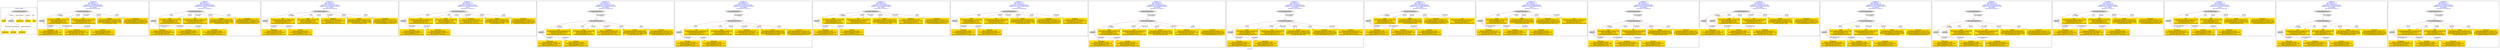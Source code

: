 digraph n0 {
fontcolor="blue"
remincross="true"
label="s01-cb.csv"
subgraph cluster_0 {
label="1-correct model"
n2[style="filled",color="white",fillcolor="lightgray",label="CulturalHeritageObject1"];
n3[shape="plaintext",style="filled",fillcolor="gold",label="Dated"];
n4[style="filled",color="white",fillcolor="lightgray",label="Person1"];
n5[shape="plaintext",style="filled",fillcolor="gold",label="Dimensions"];
n6[shape="plaintext",style="filled",fillcolor="gold",label="Medium"];
n7[shape="plaintext",style="filled",fillcolor="gold",label="Title"];
n8[shape="plaintext",style="filled",fillcolor="gold",label="Begin Date"];
n9[shape="plaintext",style="filled",fillcolor="gold",label="End Date"];
n10[shape="plaintext",style="filled",fillcolor="gold",label="Attribution"];
}
subgraph cluster_1 {
label="candidate 0\nlink coherence:1.0\nnode coherence:1.0\nconfidence:0.5410286035678963\nmapping score:0.6327238202369179\ncost:7.99994\n-precision:0.88-recall:0.88"
n12[style="filled",color="white",fillcolor="lightgray",label="CulturalHeritageObject1"];
n13[style="filled",color="white",fillcolor="lightgray",label="Person1"];
n14[shape="plaintext",style="filled",fillcolor="gold",label="Begin Date\n[Person,dateOfBirth,0.369]\n[CulturalHeritageObject,created,0.298]\n[Person,dateOfDeath,0.276]\n[CulturalHeritageObject,provenance,0.057]"];
n15[shape="plaintext",style="filled",fillcolor="gold",label="Dated\n[CulturalHeritageObject,created,0.619]\n[Person,dateOfBirth,0.174]\n[Person,dateOfDeath,0.142]\n[CulturalHeritageObject,title,0.065]"];
n16[shape="plaintext",style="filled",fillcolor="gold",label="Attribution\n[Person,nameOfThePerson,0.33]\n[CulturalHeritageObject,description,0.304]\n[Document,classLink,0.237]\n[CulturalHeritageObject,provenance,0.13]"];
n17[shape="plaintext",style="filled",fillcolor="gold",label="Title\n[CulturalHeritageObject,description,0.414]\n[CulturalHeritageObject,title,0.27]\n[Document,classLink,0.171]\n[CulturalHeritageObject,provenance,0.145]"];
n18[shape="plaintext",style="filled",fillcolor="gold",label="Medium\n[CulturalHeritageObject,medium,0.837]\n[CulturalHeritageObject,description,0.067]\n[CulturalHeritageObject,provenance,0.058]\n[Concept,prefLabel,0.039]"];
n19[shape="plaintext",style="filled",fillcolor="gold",label="Dimensions\n[CulturalHeritageObject,extent,0.751]\n[CulturalHeritageObject,description,0.13]\n[CulturalHeritageObject,provenance,0.095]\n[CulturalHeritageObject,title,0.024]"];
n20[shape="plaintext",style="filled",fillcolor="gold",label="End Date\n[Person,dateOfDeath,0.468]\n[CulturalHeritageObject,created,0.312]\n[Person,dateOfBirth,0.179]\n[CulturalHeritageObject,description,0.042]"];
}
subgraph cluster_2 {
label="candidate 1\nlink coherence:1.0\nnode coherence:1.0\nconfidence:0.5410286035678963\nmapping score:0.6327238202369179\ncost:8.0\n-precision:0.75-recall:0.75"
n22[style="filled",color="white",fillcolor="lightgray",label="CulturalHeritageObject1"];
n23[style="filled",color="white",fillcolor="lightgray",label="Person2"];
n24[shape="plaintext",style="filled",fillcolor="gold",label="Dated\n[CulturalHeritageObject,created,0.619]\n[Person,dateOfBirth,0.174]\n[Person,dateOfDeath,0.142]\n[CulturalHeritageObject,title,0.065]"];
n25[shape="plaintext",style="filled",fillcolor="gold",label="Attribution\n[Person,nameOfThePerson,0.33]\n[CulturalHeritageObject,description,0.304]\n[Document,classLink,0.237]\n[CulturalHeritageObject,provenance,0.13]"];
n26[shape="plaintext",style="filled",fillcolor="gold",label="Title\n[CulturalHeritageObject,description,0.414]\n[CulturalHeritageObject,title,0.27]\n[Document,classLink,0.171]\n[CulturalHeritageObject,provenance,0.145]"];
n27[shape="plaintext",style="filled",fillcolor="gold",label="End Date\n[Person,dateOfDeath,0.468]\n[CulturalHeritageObject,created,0.312]\n[Person,dateOfBirth,0.179]\n[CulturalHeritageObject,description,0.042]"];
n28[shape="plaintext",style="filled",fillcolor="gold",label="Medium\n[CulturalHeritageObject,medium,0.837]\n[CulturalHeritageObject,description,0.067]\n[CulturalHeritageObject,provenance,0.058]\n[Concept,prefLabel,0.039]"];
n29[shape="plaintext",style="filled",fillcolor="gold",label="Begin Date\n[Person,dateOfBirth,0.369]\n[CulturalHeritageObject,created,0.298]\n[Person,dateOfDeath,0.276]\n[CulturalHeritageObject,provenance,0.057]"];
n30[shape="plaintext",style="filled",fillcolor="gold",label="Dimensions\n[CulturalHeritageObject,extent,0.751]\n[CulturalHeritageObject,description,0.13]\n[CulturalHeritageObject,provenance,0.095]\n[CulturalHeritageObject,title,0.024]"];
}
subgraph cluster_3 {
label="candidate 10\nlink coherence:1.0\nnode coherence:1.0\nconfidence:0.5165403232159931\nmapping score:0.6245610601196168\ncost:7.99994\n-precision:0.88-recall:0.88"
n32[style="filled",color="white",fillcolor="lightgray",label="CulturalHeritageObject1"];
n33[style="filled",color="white",fillcolor="lightgray",label="Person1"];
n34[shape="plaintext",style="filled",fillcolor="gold",label="Begin Date\n[Person,dateOfBirth,0.369]\n[CulturalHeritageObject,created,0.298]\n[Person,dateOfDeath,0.276]\n[CulturalHeritageObject,provenance,0.057]"];
n35[shape="plaintext",style="filled",fillcolor="gold",label="Title\n[CulturalHeritageObject,description,0.414]\n[CulturalHeritageObject,title,0.27]\n[Document,classLink,0.171]\n[CulturalHeritageObject,provenance,0.145]"];
n36[shape="plaintext",style="filled",fillcolor="gold",label="Dated\n[CulturalHeritageObject,created,0.619]\n[Person,dateOfBirth,0.174]\n[Person,dateOfDeath,0.142]\n[CulturalHeritageObject,title,0.065]"];
n37[shape="plaintext",style="filled",fillcolor="gold",label="Attribution\n[Person,nameOfThePerson,0.33]\n[CulturalHeritageObject,description,0.304]\n[Document,classLink,0.237]\n[CulturalHeritageObject,provenance,0.13]"];
n38[shape="plaintext",style="filled",fillcolor="gold",label="Medium\n[CulturalHeritageObject,medium,0.837]\n[CulturalHeritageObject,description,0.067]\n[CulturalHeritageObject,provenance,0.058]\n[Concept,prefLabel,0.039]"];
n39[shape="plaintext",style="filled",fillcolor="gold",label="Dimensions\n[CulturalHeritageObject,extent,0.751]\n[CulturalHeritageObject,description,0.13]\n[CulturalHeritageObject,provenance,0.095]\n[CulturalHeritageObject,title,0.024]"];
n40[shape="plaintext",style="filled",fillcolor="gold",label="End Date\n[Person,dateOfDeath,0.468]\n[CulturalHeritageObject,created,0.312]\n[Person,dateOfBirth,0.179]\n[CulturalHeritageObject,description,0.042]"];
}
subgraph cluster_4 {
label="candidate 11\nlink coherence:1.0\nnode coherence:1.0\nconfidence:0.5165403232159931\nmapping score:0.6245610601196168\ncost:8.0\n-precision:0.75-recall:0.75"
n42[style="filled",color="white",fillcolor="lightgray",label="CulturalHeritageObject1"];
n43[style="filled",color="white",fillcolor="lightgray",label="Person2"];
n44[shape="plaintext",style="filled",fillcolor="gold",label="Title\n[CulturalHeritageObject,description,0.414]\n[CulturalHeritageObject,title,0.27]\n[Document,classLink,0.171]\n[CulturalHeritageObject,provenance,0.145]"];
n45[shape="plaintext",style="filled",fillcolor="gold",label="Dated\n[CulturalHeritageObject,created,0.619]\n[Person,dateOfBirth,0.174]\n[Person,dateOfDeath,0.142]\n[CulturalHeritageObject,title,0.065]"];
n46[shape="plaintext",style="filled",fillcolor="gold",label="Attribution\n[Person,nameOfThePerson,0.33]\n[CulturalHeritageObject,description,0.304]\n[Document,classLink,0.237]\n[CulturalHeritageObject,provenance,0.13]"];
n47[shape="plaintext",style="filled",fillcolor="gold",label="End Date\n[Person,dateOfDeath,0.468]\n[CulturalHeritageObject,created,0.312]\n[Person,dateOfBirth,0.179]\n[CulturalHeritageObject,description,0.042]"];
n48[shape="plaintext",style="filled",fillcolor="gold",label="Medium\n[CulturalHeritageObject,medium,0.837]\n[CulturalHeritageObject,description,0.067]\n[CulturalHeritageObject,provenance,0.058]\n[Concept,prefLabel,0.039]"];
n49[shape="plaintext",style="filled",fillcolor="gold",label="Begin Date\n[Person,dateOfBirth,0.369]\n[CulturalHeritageObject,created,0.298]\n[Person,dateOfDeath,0.276]\n[CulturalHeritageObject,provenance,0.057]"];
n50[shape="plaintext",style="filled",fillcolor="gold",label="Dimensions\n[CulturalHeritageObject,extent,0.751]\n[CulturalHeritageObject,description,0.13]\n[CulturalHeritageObject,provenance,0.095]\n[CulturalHeritageObject,title,0.024]"];
}
subgraph cluster_5 {
label="candidate 12\nlink coherence:1.0\nnode coherence:1.0\nconfidence:0.5165403232159931\nmapping score:0.6245610601196168\ncost:8.99989\n-precision:0.78-recall:0.88"
n52[style="filled",color="white",fillcolor="lightgray",label="CulturalHeritageObject1"];
n53[style="filled",color="white",fillcolor="lightgray",label="Person1"];
n54[style="filled",color="white",fillcolor="lightgray",label="EuropeanaAggregation1"];
n55[shape="plaintext",style="filled",fillcolor="gold",label="Begin Date\n[Person,dateOfBirth,0.369]\n[CulturalHeritageObject,created,0.298]\n[Person,dateOfDeath,0.276]\n[CulturalHeritageObject,provenance,0.057]"];
n56[shape="plaintext",style="filled",fillcolor="gold",label="Title\n[CulturalHeritageObject,description,0.414]\n[CulturalHeritageObject,title,0.27]\n[Document,classLink,0.171]\n[CulturalHeritageObject,provenance,0.145]"];
n57[shape="plaintext",style="filled",fillcolor="gold",label="Dated\n[CulturalHeritageObject,created,0.619]\n[Person,dateOfBirth,0.174]\n[Person,dateOfDeath,0.142]\n[CulturalHeritageObject,title,0.065]"];
n58[shape="plaintext",style="filled",fillcolor="gold",label="Attribution\n[Person,nameOfThePerson,0.33]\n[CulturalHeritageObject,description,0.304]\n[Document,classLink,0.237]\n[CulturalHeritageObject,provenance,0.13]"];
n59[shape="plaintext",style="filled",fillcolor="gold",label="Medium\n[CulturalHeritageObject,medium,0.837]\n[CulturalHeritageObject,description,0.067]\n[CulturalHeritageObject,provenance,0.058]\n[Concept,prefLabel,0.039]"];
n60[shape="plaintext",style="filled",fillcolor="gold",label="Dimensions\n[CulturalHeritageObject,extent,0.751]\n[CulturalHeritageObject,description,0.13]\n[CulturalHeritageObject,provenance,0.095]\n[CulturalHeritageObject,title,0.024]"];
n61[shape="plaintext",style="filled",fillcolor="gold",label="End Date\n[Person,dateOfDeath,0.468]\n[CulturalHeritageObject,created,0.312]\n[Person,dateOfBirth,0.179]\n[CulturalHeritageObject,description,0.042]"];
}
subgraph cluster_6 {
label="candidate 13\nlink coherence:1.0\nnode coherence:1.0\nconfidence:0.5165403232159931\nmapping score:0.6245610601196168\ncost:8.99995\n-precision:0.67-recall:0.75"
n63[style="filled",color="white",fillcolor="lightgray",label="CulturalHeritageObject1"];
n64[style="filled",color="white",fillcolor="lightgray",label="Person2"];
n65[style="filled",color="white",fillcolor="lightgray",label="EuropeanaAggregation1"];
n66[shape="plaintext",style="filled",fillcolor="gold",label="Title\n[CulturalHeritageObject,description,0.414]\n[CulturalHeritageObject,title,0.27]\n[Document,classLink,0.171]\n[CulturalHeritageObject,provenance,0.145]"];
n67[shape="plaintext",style="filled",fillcolor="gold",label="Dated\n[CulturalHeritageObject,created,0.619]\n[Person,dateOfBirth,0.174]\n[Person,dateOfDeath,0.142]\n[CulturalHeritageObject,title,0.065]"];
n68[shape="plaintext",style="filled",fillcolor="gold",label="Attribution\n[Person,nameOfThePerson,0.33]\n[CulturalHeritageObject,description,0.304]\n[Document,classLink,0.237]\n[CulturalHeritageObject,provenance,0.13]"];
n69[shape="plaintext",style="filled",fillcolor="gold",label="End Date\n[Person,dateOfDeath,0.468]\n[CulturalHeritageObject,created,0.312]\n[Person,dateOfBirth,0.179]\n[CulturalHeritageObject,description,0.042]"];
n70[shape="plaintext",style="filled",fillcolor="gold",label="Medium\n[CulturalHeritageObject,medium,0.837]\n[CulturalHeritageObject,description,0.067]\n[CulturalHeritageObject,provenance,0.058]\n[Concept,prefLabel,0.039]"];
n71[shape="plaintext",style="filled",fillcolor="gold",label="Begin Date\n[Person,dateOfBirth,0.369]\n[CulturalHeritageObject,created,0.298]\n[Person,dateOfDeath,0.276]\n[CulturalHeritageObject,provenance,0.057]"];
n72[shape="plaintext",style="filled",fillcolor="gold",label="Dimensions\n[CulturalHeritageObject,extent,0.751]\n[CulturalHeritageObject,description,0.13]\n[CulturalHeritageObject,provenance,0.095]\n[CulturalHeritageObject,title,0.024]"];
}
subgraph cluster_7 {
label="candidate 14\nlink coherence:1.0\nnode coherence:1.0\nconfidence:0.5124364404479514\nmapping score:0.6231930991969362\ncost:7.99994\n-precision:0.75-recall:0.75"
n74[style="filled",color="white",fillcolor="lightgray",label="CulturalHeritageObject1"];
n75[style="filled",color="white",fillcolor="lightgray",label="Person1"];
n76[shape="plaintext",style="filled",fillcolor="gold",label="Begin Date\n[Person,dateOfBirth,0.369]\n[CulturalHeritageObject,created,0.298]\n[Person,dateOfDeath,0.276]\n[CulturalHeritageObject,provenance,0.057]"];
n77[shape="plaintext",style="filled",fillcolor="gold",label="Dated\n[CulturalHeritageObject,created,0.619]\n[Person,dateOfBirth,0.174]\n[Person,dateOfDeath,0.142]\n[CulturalHeritageObject,title,0.065]"];
n78[shape="plaintext",style="filled",fillcolor="gold",label="Title\n[CulturalHeritageObject,description,0.414]\n[CulturalHeritageObject,title,0.27]\n[Document,classLink,0.171]\n[CulturalHeritageObject,provenance,0.145]"];
n79[shape="plaintext",style="filled",fillcolor="gold",label="Medium\n[CulturalHeritageObject,medium,0.837]\n[CulturalHeritageObject,description,0.067]\n[CulturalHeritageObject,provenance,0.058]\n[Concept,prefLabel,0.039]"];
n80[shape="plaintext",style="filled",fillcolor="gold",label="Attribution\n[Person,nameOfThePerson,0.33]\n[CulturalHeritageObject,description,0.304]\n[Document,classLink,0.237]\n[CulturalHeritageObject,provenance,0.13]"];
n81[shape="plaintext",style="filled",fillcolor="gold",label="Dimensions\n[CulturalHeritageObject,extent,0.751]\n[CulturalHeritageObject,description,0.13]\n[CulturalHeritageObject,provenance,0.095]\n[CulturalHeritageObject,title,0.024]"];
n82[shape="plaintext",style="filled",fillcolor="gold",label="End Date\n[Person,dateOfDeath,0.468]\n[CulturalHeritageObject,created,0.312]\n[Person,dateOfBirth,0.179]\n[CulturalHeritageObject,description,0.042]"];
}
subgraph cluster_8 {
label="candidate 15\nlink coherence:1.0\nnode coherence:1.0\nconfidence:0.5124364404479514\nmapping score:0.6231930991969362\ncost:8.0\n-precision:0.62-recall:0.62"
n84[style="filled",color="white",fillcolor="lightgray",label="CulturalHeritageObject1"];
n85[style="filled",color="white",fillcolor="lightgray",label="Person2"];
n86[shape="plaintext",style="filled",fillcolor="gold",label="Dated\n[CulturalHeritageObject,created,0.619]\n[Person,dateOfBirth,0.174]\n[Person,dateOfDeath,0.142]\n[CulturalHeritageObject,title,0.065]"];
n87[shape="plaintext",style="filled",fillcolor="gold",label="Title\n[CulturalHeritageObject,description,0.414]\n[CulturalHeritageObject,title,0.27]\n[Document,classLink,0.171]\n[CulturalHeritageObject,provenance,0.145]"];
n88[shape="plaintext",style="filled",fillcolor="gold",label="End Date\n[Person,dateOfDeath,0.468]\n[CulturalHeritageObject,created,0.312]\n[Person,dateOfBirth,0.179]\n[CulturalHeritageObject,description,0.042]"];
n89[shape="plaintext",style="filled",fillcolor="gold",label="Medium\n[CulturalHeritageObject,medium,0.837]\n[CulturalHeritageObject,description,0.067]\n[CulturalHeritageObject,provenance,0.058]\n[Concept,prefLabel,0.039]"];
n90[shape="plaintext",style="filled",fillcolor="gold",label="Begin Date\n[Person,dateOfBirth,0.369]\n[CulturalHeritageObject,created,0.298]\n[Person,dateOfDeath,0.276]\n[CulturalHeritageObject,provenance,0.057]"];
n91[shape="plaintext",style="filled",fillcolor="gold",label="Dimensions\n[CulturalHeritageObject,extent,0.751]\n[CulturalHeritageObject,description,0.13]\n[CulturalHeritageObject,provenance,0.095]\n[CulturalHeritageObject,title,0.024]"];
n92[shape="plaintext",style="filled",fillcolor="gold",label="Attribution\n[Person,nameOfThePerson,0.33]\n[CulturalHeritageObject,description,0.304]\n[Document,classLink,0.237]\n[CulturalHeritageObject,provenance,0.13]"];
}
subgraph cluster_9 {
label="candidate 16\nlink coherence:1.0\nnode coherence:1.0\nconfidence:0.5124364404479514\nmapping score:0.6231930991969362\ncost:8.99989\n-precision:0.67-recall:0.75"
n94[style="filled",color="white",fillcolor="lightgray",label="CulturalHeritageObject1"];
n95[style="filled",color="white",fillcolor="lightgray",label="Person1"];
n96[style="filled",color="white",fillcolor="lightgray",label="EuropeanaAggregation1"];
n97[shape="plaintext",style="filled",fillcolor="gold",label="Begin Date\n[Person,dateOfBirth,0.369]\n[CulturalHeritageObject,created,0.298]\n[Person,dateOfDeath,0.276]\n[CulturalHeritageObject,provenance,0.057]"];
n98[shape="plaintext",style="filled",fillcolor="gold",label="Dated\n[CulturalHeritageObject,created,0.619]\n[Person,dateOfBirth,0.174]\n[Person,dateOfDeath,0.142]\n[CulturalHeritageObject,title,0.065]"];
n99[shape="plaintext",style="filled",fillcolor="gold",label="Title\n[CulturalHeritageObject,description,0.414]\n[CulturalHeritageObject,title,0.27]\n[Document,classLink,0.171]\n[CulturalHeritageObject,provenance,0.145]"];
n100[shape="plaintext",style="filled",fillcolor="gold",label="Medium\n[CulturalHeritageObject,medium,0.837]\n[CulturalHeritageObject,description,0.067]\n[CulturalHeritageObject,provenance,0.058]\n[Concept,prefLabel,0.039]"];
n101[shape="plaintext",style="filled",fillcolor="gold",label="Attribution\n[Person,nameOfThePerson,0.33]\n[CulturalHeritageObject,description,0.304]\n[Document,classLink,0.237]\n[CulturalHeritageObject,provenance,0.13]"];
n102[shape="plaintext",style="filled",fillcolor="gold",label="Dimensions\n[CulturalHeritageObject,extent,0.751]\n[CulturalHeritageObject,description,0.13]\n[CulturalHeritageObject,provenance,0.095]\n[CulturalHeritageObject,title,0.024]"];
n103[shape="plaintext",style="filled",fillcolor="gold",label="End Date\n[Person,dateOfDeath,0.468]\n[CulturalHeritageObject,created,0.312]\n[Person,dateOfBirth,0.179]\n[CulturalHeritageObject,description,0.042]"];
}
subgraph cluster_10 {
label="candidate 17\nlink coherence:1.0\nnode coherence:1.0\nconfidence:0.5124364404479514\nmapping score:0.6231930991969362\ncost:8.99995\n-precision:0.56-recall:0.62"
n105[style="filled",color="white",fillcolor="lightgray",label="CulturalHeritageObject1"];
n106[style="filled",color="white",fillcolor="lightgray",label="Person2"];
n107[style="filled",color="white",fillcolor="lightgray",label="EuropeanaAggregation1"];
n108[shape="plaintext",style="filled",fillcolor="gold",label="Dated\n[CulturalHeritageObject,created,0.619]\n[Person,dateOfBirth,0.174]\n[Person,dateOfDeath,0.142]\n[CulturalHeritageObject,title,0.065]"];
n109[shape="plaintext",style="filled",fillcolor="gold",label="Title\n[CulturalHeritageObject,description,0.414]\n[CulturalHeritageObject,title,0.27]\n[Document,classLink,0.171]\n[CulturalHeritageObject,provenance,0.145]"];
n110[shape="plaintext",style="filled",fillcolor="gold",label="End Date\n[Person,dateOfDeath,0.468]\n[CulturalHeritageObject,created,0.312]\n[Person,dateOfBirth,0.179]\n[CulturalHeritageObject,description,0.042]"];
n111[shape="plaintext",style="filled",fillcolor="gold",label="Medium\n[CulturalHeritageObject,medium,0.837]\n[CulturalHeritageObject,description,0.067]\n[CulturalHeritageObject,provenance,0.058]\n[Concept,prefLabel,0.039]"];
n112[shape="plaintext",style="filled",fillcolor="gold",label="Begin Date\n[Person,dateOfBirth,0.369]\n[CulturalHeritageObject,created,0.298]\n[Person,dateOfDeath,0.276]\n[CulturalHeritageObject,provenance,0.057]"];
n113[shape="plaintext",style="filled",fillcolor="gold",label="Dimensions\n[CulturalHeritageObject,extent,0.751]\n[CulturalHeritageObject,description,0.13]\n[CulturalHeritageObject,provenance,0.095]\n[CulturalHeritageObject,title,0.024]"];
n114[shape="plaintext",style="filled",fillcolor="gold",label="Attribution\n[Person,nameOfThePerson,0.33]\n[CulturalHeritageObject,description,0.304]\n[Document,classLink,0.237]\n[CulturalHeritageObject,provenance,0.13]"];
}
subgraph cluster_11 {
label="candidate 18\nlink coherence:1.0\nnode coherence:1.0\nconfidence:0.502528037843004\nmapping score:0.6198902983286204\ncost:7.99994\n-precision:0.88-recall:0.88"
n116[style="filled",color="white",fillcolor="lightgray",label="CulturalHeritageObject1"];
n117[style="filled",color="white",fillcolor="lightgray",label="Person1"];
n118[shape="plaintext",style="filled",fillcolor="gold",label="Begin Date\n[Person,dateOfBirth,0.369]\n[CulturalHeritageObject,created,0.298]\n[Person,dateOfDeath,0.276]\n[CulturalHeritageObject,provenance,0.057]"];
n119[shape="plaintext",style="filled",fillcolor="gold",label="Dated\n[CulturalHeritageObject,created,0.619]\n[Person,dateOfBirth,0.174]\n[Person,dateOfDeath,0.142]\n[CulturalHeritageObject,title,0.065]"];
n120[shape="plaintext",style="filled",fillcolor="gold",label="Attribution\n[Person,nameOfThePerson,0.33]\n[CulturalHeritageObject,description,0.304]\n[Document,classLink,0.237]\n[CulturalHeritageObject,provenance,0.13]"];
n121[shape="plaintext",style="filled",fillcolor="gold",label="Medium\n[CulturalHeritageObject,medium,0.837]\n[CulturalHeritageObject,description,0.067]\n[CulturalHeritageObject,provenance,0.058]\n[Concept,prefLabel,0.039]"];
n122[shape="plaintext",style="filled",fillcolor="gold",label="Dimensions\n[CulturalHeritageObject,extent,0.751]\n[CulturalHeritageObject,description,0.13]\n[CulturalHeritageObject,provenance,0.095]\n[CulturalHeritageObject,title,0.024]"];
n123[shape="plaintext",style="filled",fillcolor="gold",label="Title\n[CulturalHeritageObject,description,0.414]\n[CulturalHeritageObject,title,0.27]\n[Document,classLink,0.171]\n[CulturalHeritageObject,provenance,0.145]"];
n124[shape="plaintext",style="filled",fillcolor="gold",label="End Date\n[Person,dateOfDeath,0.468]\n[CulturalHeritageObject,created,0.312]\n[Person,dateOfBirth,0.179]\n[CulturalHeritageObject,description,0.042]"];
}
subgraph cluster_12 {
label="candidate 19\nlink coherence:1.0\nnode coherence:1.0\nconfidence:0.502528037843004\nmapping score:0.6198902983286204\ncost:8.0\n-precision:0.75-recall:0.75"
n126[style="filled",color="white",fillcolor="lightgray",label="CulturalHeritageObject1"];
n127[style="filled",color="white",fillcolor="lightgray",label="Person2"];
n128[shape="plaintext",style="filled",fillcolor="gold",label="Dated\n[CulturalHeritageObject,created,0.619]\n[Person,dateOfBirth,0.174]\n[Person,dateOfDeath,0.142]\n[CulturalHeritageObject,title,0.065]"];
n129[shape="plaintext",style="filled",fillcolor="gold",label="Attribution\n[Person,nameOfThePerson,0.33]\n[CulturalHeritageObject,description,0.304]\n[Document,classLink,0.237]\n[CulturalHeritageObject,provenance,0.13]"];
n130[shape="plaintext",style="filled",fillcolor="gold",label="End Date\n[Person,dateOfDeath,0.468]\n[CulturalHeritageObject,created,0.312]\n[Person,dateOfBirth,0.179]\n[CulturalHeritageObject,description,0.042]"];
n131[shape="plaintext",style="filled",fillcolor="gold",label="Medium\n[CulturalHeritageObject,medium,0.837]\n[CulturalHeritageObject,description,0.067]\n[CulturalHeritageObject,provenance,0.058]\n[Concept,prefLabel,0.039]"];
n132[shape="plaintext",style="filled",fillcolor="gold",label="Begin Date\n[Person,dateOfBirth,0.369]\n[CulturalHeritageObject,created,0.298]\n[Person,dateOfDeath,0.276]\n[CulturalHeritageObject,provenance,0.057]"];
n133[shape="plaintext",style="filled",fillcolor="gold",label="Dimensions\n[CulturalHeritageObject,extent,0.751]\n[CulturalHeritageObject,description,0.13]\n[CulturalHeritageObject,provenance,0.095]\n[CulturalHeritageObject,title,0.024]"];
n134[shape="plaintext",style="filled",fillcolor="gold",label="Title\n[CulturalHeritageObject,description,0.414]\n[CulturalHeritageObject,title,0.27]\n[Document,classLink,0.171]\n[CulturalHeritageObject,provenance,0.145]"];
}
subgraph cluster_13 {
label="candidate 2\nlink coherence:1.0\nnode coherence:1.0\nconfidence:0.5410286035678963\nmapping score:0.6327238202369179\ncost:8.99989\n-precision:0.78-recall:0.88"
n136[style="filled",color="white",fillcolor="lightgray",label="CulturalHeritageObject1"];
n137[style="filled",color="white",fillcolor="lightgray",label="Person1"];
n138[style="filled",color="white",fillcolor="lightgray",label="EuropeanaAggregation1"];
n139[shape="plaintext",style="filled",fillcolor="gold",label="Begin Date\n[Person,dateOfBirth,0.369]\n[CulturalHeritageObject,created,0.298]\n[Person,dateOfDeath,0.276]\n[CulturalHeritageObject,provenance,0.057]"];
n140[shape="plaintext",style="filled",fillcolor="gold",label="Dated\n[CulturalHeritageObject,created,0.619]\n[Person,dateOfBirth,0.174]\n[Person,dateOfDeath,0.142]\n[CulturalHeritageObject,title,0.065]"];
n141[shape="plaintext",style="filled",fillcolor="gold",label="Attribution\n[Person,nameOfThePerson,0.33]\n[CulturalHeritageObject,description,0.304]\n[Document,classLink,0.237]\n[CulturalHeritageObject,provenance,0.13]"];
n142[shape="plaintext",style="filled",fillcolor="gold",label="Title\n[CulturalHeritageObject,description,0.414]\n[CulturalHeritageObject,title,0.27]\n[Document,classLink,0.171]\n[CulturalHeritageObject,provenance,0.145]"];
n143[shape="plaintext",style="filled",fillcolor="gold",label="Medium\n[CulturalHeritageObject,medium,0.837]\n[CulturalHeritageObject,description,0.067]\n[CulturalHeritageObject,provenance,0.058]\n[Concept,prefLabel,0.039]"];
n144[shape="plaintext",style="filled",fillcolor="gold",label="Dimensions\n[CulturalHeritageObject,extent,0.751]\n[CulturalHeritageObject,description,0.13]\n[CulturalHeritageObject,provenance,0.095]\n[CulturalHeritageObject,title,0.024]"];
n145[shape="plaintext",style="filled",fillcolor="gold",label="End Date\n[Person,dateOfDeath,0.468]\n[CulturalHeritageObject,created,0.312]\n[Person,dateOfBirth,0.179]\n[CulturalHeritageObject,description,0.042]"];
}
subgraph cluster_14 {
label="candidate 3\nlink coherence:1.0\nnode coherence:1.0\nconfidence:0.5410286035678963\nmapping score:0.608914296427394\ncost:8.99994\n-precision:0.67-recall:0.75"
n147[style="filled",color="white",fillcolor="lightgray",label="CulturalHeritageObject1"];
n148[style="filled",color="white",fillcolor="lightgray",label="Person1"];
n149[style="filled",color="white",fillcolor="lightgray",label="Person2"];
n150[shape="plaintext",style="filled",fillcolor="gold",label="Begin Date\n[Person,dateOfBirth,0.369]\n[CulturalHeritageObject,created,0.298]\n[Person,dateOfDeath,0.276]\n[CulturalHeritageObject,provenance,0.057]"];
n151[shape="plaintext",style="filled",fillcolor="gold",label="Dated\n[CulturalHeritageObject,created,0.619]\n[Person,dateOfBirth,0.174]\n[Person,dateOfDeath,0.142]\n[CulturalHeritageObject,title,0.065]"];
n152[shape="plaintext",style="filled",fillcolor="gold",label="Attribution\n[Person,nameOfThePerson,0.33]\n[CulturalHeritageObject,description,0.304]\n[Document,classLink,0.237]\n[CulturalHeritageObject,provenance,0.13]"];
n153[shape="plaintext",style="filled",fillcolor="gold",label="Title\n[CulturalHeritageObject,description,0.414]\n[CulturalHeritageObject,title,0.27]\n[Document,classLink,0.171]\n[CulturalHeritageObject,provenance,0.145]"];
n154[shape="plaintext",style="filled",fillcolor="gold",label="Medium\n[CulturalHeritageObject,medium,0.837]\n[CulturalHeritageObject,description,0.067]\n[CulturalHeritageObject,provenance,0.058]\n[Concept,prefLabel,0.039]"];
n155[shape="plaintext",style="filled",fillcolor="gold",label="Dimensions\n[CulturalHeritageObject,extent,0.751]\n[CulturalHeritageObject,description,0.13]\n[CulturalHeritageObject,provenance,0.095]\n[CulturalHeritageObject,title,0.024]"];
n156[shape="plaintext",style="filled",fillcolor="gold",label="End Date\n[Person,dateOfDeath,0.468]\n[CulturalHeritageObject,created,0.312]\n[Person,dateOfBirth,0.179]\n[CulturalHeritageObject,description,0.042]"];
}
subgraph cluster_15 {
label="candidate 4\nlink coherence:1.0\nnode coherence:1.0\nconfidence:0.5410286035678963\nmapping score:0.6327238202369179\ncost:8.99995\n-precision:0.67-recall:0.75"
n158[style="filled",color="white",fillcolor="lightgray",label="CulturalHeritageObject1"];
n159[style="filled",color="white",fillcolor="lightgray",label="Person2"];
n160[style="filled",color="white",fillcolor="lightgray",label="EuropeanaAggregation1"];
n161[shape="plaintext",style="filled",fillcolor="gold",label="Dated\n[CulturalHeritageObject,created,0.619]\n[Person,dateOfBirth,0.174]\n[Person,dateOfDeath,0.142]\n[CulturalHeritageObject,title,0.065]"];
n162[shape="plaintext",style="filled",fillcolor="gold",label="Attribution\n[Person,nameOfThePerson,0.33]\n[CulturalHeritageObject,description,0.304]\n[Document,classLink,0.237]\n[CulturalHeritageObject,provenance,0.13]"];
n163[shape="plaintext",style="filled",fillcolor="gold",label="Title\n[CulturalHeritageObject,description,0.414]\n[CulturalHeritageObject,title,0.27]\n[Document,classLink,0.171]\n[CulturalHeritageObject,provenance,0.145]"];
n164[shape="plaintext",style="filled",fillcolor="gold",label="End Date\n[Person,dateOfDeath,0.468]\n[CulturalHeritageObject,created,0.312]\n[Person,dateOfBirth,0.179]\n[CulturalHeritageObject,description,0.042]"];
n165[shape="plaintext",style="filled",fillcolor="gold",label="Medium\n[CulturalHeritageObject,medium,0.837]\n[CulturalHeritageObject,description,0.067]\n[CulturalHeritageObject,provenance,0.058]\n[Concept,prefLabel,0.039]"];
n166[shape="plaintext",style="filled",fillcolor="gold",label="Begin Date\n[Person,dateOfBirth,0.369]\n[CulturalHeritageObject,created,0.298]\n[Person,dateOfDeath,0.276]\n[CulturalHeritageObject,provenance,0.057]"];
n167[shape="plaintext",style="filled",fillcolor="gold",label="Dimensions\n[CulturalHeritageObject,extent,0.751]\n[CulturalHeritageObject,description,0.13]\n[CulturalHeritageObject,provenance,0.095]\n[CulturalHeritageObject,title,0.024]"];
}
subgraph cluster_16 {
label="candidate 5\nlink coherence:1.0\nnode coherence:1.0\nconfidence:0.5410286035678963\nmapping score:0.608914296427394\ncost:9.99989\n-precision:0.6-recall:0.75"
n169[style="filled",color="white",fillcolor="lightgray",label="CulturalHeritageObject1"];
n170[style="filled",color="white",fillcolor="lightgray",label="Person1"];
n171[style="filled",color="white",fillcolor="lightgray",label="Person2"];
n172[style="filled",color="white",fillcolor="lightgray",label="EuropeanaAggregation1"];
n173[shape="plaintext",style="filled",fillcolor="gold",label="Begin Date\n[Person,dateOfBirth,0.369]\n[CulturalHeritageObject,created,0.298]\n[Person,dateOfDeath,0.276]\n[CulturalHeritageObject,provenance,0.057]"];
n174[shape="plaintext",style="filled",fillcolor="gold",label="Dated\n[CulturalHeritageObject,created,0.619]\n[Person,dateOfBirth,0.174]\n[Person,dateOfDeath,0.142]\n[CulturalHeritageObject,title,0.065]"];
n175[shape="plaintext",style="filled",fillcolor="gold",label="Attribution\n[Person,nameOfThePerson,0.33]\n[CulturalHeritageObject,description,0.304]\n[Document,classLink,0.237]\n[CulturalHeritageObject,provenance,0.13]"];
n176[shape="plaintext",style="filled",fillcolor="gold",label="Title\n[CulturalHeritageObject,description,0.414]\n[CulturalHeritageObject,title,0.27]\n[Document,classLink,0.171]\n[CulturalHeritageObject,provenance,0.145]"];
n177[shape="plaintext",style="filled",fillcolor="gold",label="Medium\n[CulturalHeritageObject,medium,0.837]\n[CulturalHeritageObject,description,0.067]\n[CulturalHeritageObject,provenance,0.058]\n[Concept,prefLabel,0.039]"];
n178[shape="plaintext",style="filled",fillcolor="gold",label="Dimensions\n[CulturalHeritageObject,extent,0.751]\n[CulturalHeritageObject,description,0.13]\n[CulturalHeritageObject,provenance,0.095]\n[CulturalHeritageObject,title,0.024]"];
n179[shape="plaintext",style="filled",fillcolor="gold",label="End Date\n[Person,dateOfDeath,0.468]\n[CulturalHeritageObject,created,0.312]\n[Person,dateOfBirth,0.179]\n[CulturalHeritageObject,description,0.042]"];
}
subgraph cluster_17 {
label="candidate 6\nlink coherence:1.0\nnode coherence:1.0\nconfidence:0.520324861973545\nmapping score:0.6258225730388007\ncost:7.99994\n-precision:1.0-recall:1.0"
n181[style="filled",color="white",fillcolor="lightgray",label="CulturalHeritageObject1"];
n182[style="filled",color="white",fillcolor="lightgray",label="Person1"];
n183[shape="plaintext",style="filled",fillcolor="gold",label="Begin Date\n[Person,dateOfBirth,0.369]\n[CulturalHeritageObject,created,0.298]\n[Person,dateOfDeath,0.276]\n[CulturalHeritageObject,provenance,0.057]"];
n184[shape="plaintext",style="filled",fillcolor="gold",label="Title\n[CulturalHeritageObject,description,0.414]\n[CulturalHeritageObject,title,0.27]\n[Document,classLink,0.171]\n[CulturalHeritageObject,provenance,0.145]"];
n185[shape="plaintext",style="filled",fillcolor="gold",label="Dated\n[CulturalHeritageObject,created,0.619]\n[Person,dateOfBirth,0.174]\n[Person,dateOfDeath,0.142]\n[CulturalHeritageObject,title,0.065]"];
n186[shape="plaintext",style="filled",fillcolor="gold",label="Attribution\n[Person,nameOfThePerson,0.33]\n[CulturalHeritageObject,description,0.304]\n[Document,classLink,0.237]\n[CulturalHeritageObject,provenance,0.13]"];
n187[shape="plaintext",style="filled",fillcolor="gold",label="Medium\n[CulturalHeritageObject,medium,0.837]\n[CulturalHeritageObject,description,0.067]\n[CulturalHeritageObject,provenance,0.058]\n[Concept,prefLabel,0.039]"];
n188[shape="plaintext",style="filled",fillcolor="gold",label="Dimensions\n[CulturalHeritageObject,extent,0.751]\n[CulturalHeritageObject,description,0.13]\n[CulturalHeritageObject,provenance,0.095]\n[CulturalHeritageObject,title,0.024]"];
n189[shape="plaintext",style="filled",fillcolor="gold",label="End Date\n[Person,dateOfDeath,0.468]\n[CulturalHeritageObject,created,0.312]\n[Person,dateOfBirth,0.179]\n[CulturalHeritageObject,description,0.042]"];
}
subgraph cluster_18 {
label="candidate 7\nlink coherence:1.0\nnode coherence:1.0\nconfidence:0.520324861973545\nmapping score:0.6258225730388007\ncost:8.0\n-precision:0.88-recall:0.88"
n191[style="filled",color="white",fillcolor="lightgray",label="CulturalHeritageObject1"];
n192[style="filled",color="white",fillcolor="lightgray",label="Person2"];
n193[shape="plaintext",style="filled",fillcolor="gold",label="Title\n[CulturalHeritageObject,description,0.414]\n[CulturalHeritageObject,title,0.27]\n[Document,classLink,0.171]\n[CulturalHeritageObject,provenance,0.145]"];
n194[shape="plaintext",style="filled",fillcolor="gold",label="Dated\n[CulturalHeritageObject,created,0.619]\n[Person,dateOfBirth,0.174]\n[Person,dateOfDeath,0.142]\n[CulturalHeritageObject,title,0.065]"];
n195[shape="plaintext",style="filled",fillcolor="gold",label="Attribution\n[Person,nameOfThePerson,0.33]\n[CulturalHeritageObject,description,0.304]\n[Document,classLink,0.237]\n[CulturalHeritageObject,provenance,0.13]"];
n196[shape="plaintext",style="filled",fillcolor="gold",label="End Date\n[Person,dateOfDeath,0.468]\n[CulturalHeritageObject,created,0.312]\n[Person,dateOfBirth,0.179]\n[CulturalHeritageObject,description,0.042]"];
n197[shape="plaintext",style="filled",fillcolor="gold",label="Medium\n[CulturalHeritageObject,medium,0.837]\n[CulturalHeritageObject,description,0.067]\n[CulturalHeritageObject,provenance,0.058]\n[Concept,prefLabel,0.039]"];
n198[shape="plaintext",style="filled",fillcolor="gold",label="Begin Date\n[Person,dateOfBirth,0.369]\n[CulturalHeritageObject,created,0.298]\n[Person,dateOfDeath,0.276]\n[CulturalHeritageObject,provenance,0.057]"];
n199[shape="plaintext",style="filled",fillcolor="gold",label="Dimensions\n[CulturalHeritageObject,extent,0.751]\n[CulturalHeritageObject,description,0.13]\n[CulturalHeritageObject,provenance,0.095]\n[CulturalHeritageObject,title,0.024]"];
}
subgraph cluster_19 {
label="candidate 8\nlink coherence:1.0\nnode coherence:1.0\nconfidence:0.520324861973545\nmapping score:0.6258225730388007\ncost:8.99989\n-precision:0.89-recall:1.0"
n201[style="filled",color="white",fillcolor="lightgray",label="CulturalHeritageObject1"];
n202[style="filled",color="white",fillcolor="lightgray",label="Person1"];
n203[style="filled",color="white",fillcolor="lightgray",label="EuropeanaAggregation1"];
n204[shape="plaintext",style="filled",fillcolor="gold",label="Begin Date\n[Person,dateOfBirth,0.369]\n[CulturalHeritageObject,created,0.298]\n[Person,dateOfDeath,0.276]\n[CulturalHeritageObject,provenance,0.057]"];
n205[shape="plaintext",style="filled",fillcolor="gold",label="Title\n[CulturalHeritageObject,description,0.414]\n[CulturalHeritageObject,title,0.27]\n[Document,classLink,0.171]\n[CulturalHeritageObject,provenance,0.145]"];
n206[shape="plaintext",style="filled",fillcolor="gold",label="Dated\n[CulturalHeritageObject,created,0.619]\n[Person,dateOfBirth,0.174]\n[Person,dateOfDeath,0.142]\n[CulturalHeritageObject,title,0.065]"];
n207[shape="plaintext",style="filled",fillcolor="gold",label="Attribution\n[Person,nameOfThePerson,0.33]\n[CulturalHeritageObject,description,0.304]\n[Document,classLink,0.237]\n[CulturalHeritageObject,provenance,0.13]"];
n208[shape="plaintext",style="filled",fillcolor="gold",label="Medium\n[CulturalHeritageObject,medium,0.837]\n[CulturalHeritageObject,description,0.067]\n[CulturalHeritageObject,provenance,0.058]\n[Concept,prefLabel,0.039]"];
n209[shape="plaintext",style="filled",fillcolor="gold",label="Dimensions\n[CulturalHeritageObject,extent,0.751]\n[CulturalHeritageObject,description,0.13]\n[CulturalHeritageObject,provenance,0.095]\n[CulturalHeritageObject,title,0.024]"];
n210[shape="plaintext",style="filled",fillcolor="gold",label="End Date\n[Person,dateOfDeath,0.468]\n[CulturalHeritageObject,created,0.312]\n[Person,dateOfBirth,0.179]\n[CulturalHeritageObject,description,0.042]"];
}
subgraph cluster_20 {
label="candidate 9\nlink coherence:1.0\nnode coherence:1.0\nconfidence:0.520324861973545\nmapping score:0.6258225730388007\ncost:8.99995\n-precision:0.78-recall:0.88"
n212[style="filled",color="white",fillcolor="lightgray",label="CulturalHeritageObject1"];
n213[style="filled",color="white",fillcolor="lightgray",label="Person2"];
n214[style="filled",color="white",fillcolor="lightgray",label="EuropeanaAggregation1"];
n215[shape="plaintext",style="filled",fillcolor="gold",label="Title\n[CulturalHeritageObject,description,0.414]\n[CulturalHeritageObject,title,0.27]\n[Document,classLink,0.171]\n[CulturalHeritageObject,provenance,0.145]"];
n216[shape="plaintext",style="filled",fillcolor="gold",label="Dated\n[CulturalHeritageObject,created,0.619]\n[Person,dateOfBirth,0.174]\n[Person,dateOfDeath,0.142]\n[CulturalHeritageObject,title,0.065]"];
n217[shape="plaintext",style="filled",fillcolor="gold",label="Attribution\n[Person,nameOfThePerson,0.33]\n[CulturalHeritageObject,description,0.304]\n[Document,classLink,0.237]\n[CulturalHeritageObject,provenance,0.13]"];
n218[shape="plaintext",style="filled",fillcolor="gold",label="End Date\n[Person,dateOfDeath,0.468]\n[CulturalHeritageObject,created,0.312]\n[Person,dateOfBirth,0.179]\n[CulturalHeritageObject,description,0.042]"];
n219[shape="plaintext",style="filled",fillcolor="gold",label="Medium\n[CulturalHeritageObject,medium,0.837]\n[CulturalHeritageObject,description,0.067]\n[CulturalHeritageObject,provenance,0.058]\n[Concept,prefLabel,0.039]"];
n220[shape="plaintext",style="filled",fillcolor="gold",label="Begin Date\n[Person,dateOfBirth,0.369]\n[CulturalHeritageObject,created,0.298]\n[Person,dateOfDeath,0.276]\n[CulturalHeritageObject,provenance,0.057]"];
n221[shape="plaintext",style="filled",fillcolor="gold",label="Dimensions\n[CulturalHeritageObject,extent,0.751]\n[CulturalHeritageObject,description,0.13]\n[CulturalHeritageObject,provenance,0.095]\n[CulturalHeritageObject,title,0.024]"];
}
n2 -> n3[color="brown",fontcolor="black",label="created"]
n2 -> n4[color="brown",fontcolor="black",label="creator"]
n2 -> n5[color="brown",fontcolor="black",label="extent"]
n2 -> n6[color="brown",fontcolor="black",label="medium"]
n2 -> n7[color="brown",fontcolor="black",label="title"]
n4 -> n8[color="brown",fontcolor="black",label="dateOfBirth"]
n4 -> n9[color="brown",fontcolor="black",label="dateOfDeath"]
n4 -> n10[color="brown",fontcolor="black",label="nameOfThePerson"]
n12 -> n13[color="brown",fontcolor="black",label="creator\nw=0.99994"]
n13 -> n14[color="brown",fontcolor="black",label="dateOfBirth\nw=1.0"]
n12 -> n15[color="brown",fontcolor="black",label="created\nw=1.0"]
n13 -> n16[color="brown",fontcolor="black",label="nameOfThePerson\nw=1.0"]
n12 -> n17[color="brown",fontcolor="black",label="description\nw=1.0"]
n12 -> n18[color="brown",fontcolor="black",label="medium\nw=1.0"]
n12 -> n19[color="brown",fontcolor="black",label="extent\nw=1.0"]
n13 -> n20[color="brown",fontcolor="black",label="dateOfDeath\nw=1.0"]
n22 -> n23[color="brown",fontcolor="black",label="sitter\nw=1.0"]
n22 -> n24[color="brown",fontcolor="black",label="created\nw=1.0"]
n23 -> n25[color="brown",fontcolor="black",label="nameOfThePerson\nw=1.0"]
n22 -> n26[color="brown",fontcolor="black",label="description\nw=1.0"]
n23 -> n27[color="brown",fontcolor="black",label="dateOfDeath\nw=1.0"]
n22 -> n28[color="brown",fontcolor="black",label="medium\nw=1.0"]
n23 -> n29[color="brown",fontcolor="black",label="dateOfBirth\nw=1.0"]
n22 -> n30[color="brown",fontcolor="black",label="extent\nw=1.0"]
n32 -> n33[color="brown",fontcolor="black",label="creator\nw=0.99994"]
n33 -> n34[color="brown",fontcolor="black",label="dateOfBirth\nw=1.0"]
n32 -> n35[color="brown",fontcolor="black",label="title\nw=1.0"]
n32 -> n36[color="brown",fontcolor="black",label="created\nw=1.0"]
n32 -> n37[color="brown",fontcolor="black",label="description\nw=1.0"]
n32 -> n38[color="brown",fontcolor="black",label="medium\nw=1.0"]
n32 -> n39[color="brown",fontcolor="black",label="extent\nw=1.0"]
n33 -> n40[color="brown",fontcolor="black",label="dateOfDeath\nw=1.0"]
n42 -> n43[color="brown",fontcolor="black",label="sitter\nw=1.0"]
n42 -> n44[color="brown",fontcolor="black",label="title\nw=1.0"]
n42 -> n45[color="brown",fontcolor="black",label="created\nw=1.0"]
n42 -> n46[color="brown",fontcolor="black",label="description\nw=1.0"]
n43 -> n47[color="brown",fontcolor="black",label="dateOfDeath\nw=1.0"]
n42 -> n48[color="brown",fontcolor="black",label="medium\nw=1.0"]
n43 -> n49[color="brown",fontcolor="black",label="dateOfBirth\nw=1.0"]
n42 -> n50[color="brown",fontcolor="black",label="extent\nw=1.0"]
n52 -> n53[color="brown",fontcolor="black",label="creator\nw=0.99994"]
n54 -> n52[color="brown",fontcolor="black",label="aggregatedCHO\nw=0.99995"]
n53 -> n55[color="brown",fontcolor="black",label="dateOfBirth\nw=1.0"]
n52 -> n56[color="brown",fontcolor="black",label="title\nw=1.0"]
n52 -> n57[color="brown",fontcolor="black",label="created\nw=1.0"]
n52 -> n58[color="brown",fontcolor="black",label="description\nw=1.0"]
n52 -> n59[color="brown",fontcolor="black",label="medium\nw=1.0"]
n52 -> n60[color="brown",fontcolor="black",label="extent\nw=1.0"]
n53 -> n61[color="brown",fontcolor="black",label="dateOfDeath\nw=1.0"]
n63 -> n64[color="brown",fontcolor="black",label="sitter\nw=1.0"]
n65 -> n63[color="brown",fontcolor="black",label="aggregatedCHO\nw=0.99995"]
n63 -> n66[color="brown",fontcolor="black",label="title\nw=1.0"]
n63 -> n67[color="brown",fontcolor="black",label="created\nw=1.0"]
n63 -> n68[color="brown",fontcolor="black",label="description\nw=1.0"]
n64 -> n69[color="brown",fontcolor="black",label="dateOfDeath\nw=1.0"]
n63 -> n70[color="brown",fontcolor="black",label="medium\nw=1.0"]
n64 -> n71[color="brown",fontcolor="black",label="dateOfBirth\nw=1.0"]
n63 -> n72[color="brown",fontcolor="black",label="extent\nw=1.0"]
n74 -> n75[color="brown",fontcolor="black",label="creator\nw=0.99994"]
n75 -> n76[color="brown",fontcolor="black",label="dateOfBirth\nw=1.0"]
n74 -> n77[color="brown",fontcolor="black",label="created\nw=1.0"]
n74 -> n78[color="brown",fontcolor="black",label="description\nw=1.0"]
n74 -> n79[color="brown",fontcolor="black",label="medium\nw=1.0"]
n74 -> n80[color="brown",fontcolor="black",label="provenance\nw=1.0"]
n74 -> n81[color="brown",fontcolor="black",label="extent\nw=1.0"]
n75 -> n82[color="brown",fontcolor="black",label="dateOfDeath\nw=1.0"]
n84 -> n85[color="brown",fontcolor="black",label="sitter\nw=1.0"]
n84 -> n86[color="brown",fontcolor="black",label="created\nw=1.0"]
n84 -> n87[color="brown",fontcolor="black",label="description\nw=1.0"]
n85 -> n88[color="brown",fontcolor="black",label="dateOfDeath\nw=1.0"]
n84 -> n89[color="brown",fontcolor="black",label="medium\nw=1.0"]
n85 -> n90[color="brown",fontcolor="black",label="dateOfBirth\nw=1.0"]
n84 -> n91[color="brown",fontcolor="black",label="extent\nw=1.0"]
n84 -> n92[color="brown",fontcolor="black",label="provenance\nw=1.0"]
n94 -> n95[color="brown",fontcolor="black",label="creator\nw=0.99994"]
n96 -> n94[color="brown",fontcolor="black",label="aggregatedCHO\nw=0.99995"]
n95 -> n97[color="brown",fontcolor="black",label="dateOfBirth\nw=1.0"]
n94 -> n98[color="brown",fontcolor="black",label="created\nw=1.0"]
n94 -> n99[color="brown",fontcolor="black",label="description\nw=1.0"]
n94 -> n100[color="brown",fontcolor="black",label="medium\nw=1.0"]
n94 -> n101[color="brown",fontcolor="black",label="provenance\nw=1.0"]
n94 -> n102[color="brown",fontcolor="black",label="extent\nw=1.0"]
n95 -> n103[color="brown",fontcolor="black",label="dateOfDeath\nw=1.0"]
n105 -> n106[color="brown",fontcolor="black",label="sitter\nw=1.0"]
n107 -> n105[color="brown",fontcolor="black",label="aggregatedCHO\nw=0.99995"]
n105 -> n108[color="brown",fontcolor="black",label="created\nw=1.0"]
n105 -> n109[color="brown",fontcolor="black",label="description\nw=1.0"]
n106 -> n110[color="brown",fontcolor="black",label="dateOfDeath\nw=1.0"]
n105 -> n111[color="brown",fontcolor="black",label="medium\nw=1.0"]
n106 -> n112[color="brown",fontcolor="black",label="dateOfBirth\nw=1.0"]
n105 -> n113[color="brown",fontcolor="black",label="extent\nw=1.0"]
n105 -> n114[color="brown",fontcolor="black",label="provenance\nw=1.0"]
n116 -> n117[color="brown",fontcolor="black",label="creator\nw=0.99994"]
n117 -> n118[color="brown",fontcolor="black",label="dateOfBirth\nw=1.0"]
n116 -> n119[color="brown",fontcolor="black",label="created\nw=1.0"]
n117 -> n120[color="brown",fontcolor="black",label="nameOfThePerson\nw=1.0"]
n116 -> n121[color="brown",fontcolor="black",label="medium\nw=1.0"]
n116 -> n122[color="brown",fontcolor="black",label="extent\nw=1.0"]
n116 -> n123[color="brown",fontcolor="black",label="provenance\nw=1.0"]
n117 -> n124[color="brown",fontcolor="black",label="dateOfDeath\nw=1.0"]
n126 -> n127[color="brown",fontcolor="black",label="sitter\nw=1.0"]
n126 -> n128[color="brown",fontcolor="black",label="created\nw=1.0"]
n127 -> n129[color="brown",fontcolor="black",label="nameOfThePerson\nw=1.0"]
n127 -> n130[color="brown",fontcolor="black",label="dateOfDeath\nw=1.0"]
n126 -> n131[color="brown",fontcolor="black",label="medium\nw=1.0"]
n127 -> n132[color="brown",fontcolor="black",label="dateOfBirth\nw=1.0"]
n126 -> n133[color="brown",fontcolor="black",label="extent\nw=1.0"]
n126 -> n134[color="brown",fontcolor="black",label="provenance\nw=1.0"]
n136 -> n137[color="brown",fontcolor="black",label="creator\nw=0.99994"]
n138 -> n136[color="brown",fontcolor="black",label="aggregatedCHO\nw=0.99995"]
n137 -> n139[color="brown",fontcolor="black",label="dateOfBirth\nw=1.0"]
n136 -> n140[color="brown",fontcolor="black",label="created\nw=1.0"]
n137 -> n141[color="brown",fontcolor="black",label="nameOfThePerson\nw=1.0"]
n136 -> n142[color="brown",fontcolor="black",label="description\nw=1.0"]
n136 -> n143[color="brown",fontcolor="black",label="medium\nw=1.0"]
n136 -> n144[color="brown",fontcolor="black",label="extent\nw=1.0"]
n137 -> n145[color="brown",fontcolor="black",label="dateOfDeath\nw=1.0"]
n147 -> n148[color="brown",fontcolor="black",label="creator\nw=0.99994"]
n147 -> n149[color="brown",fontcolor="black",label="sitter\nw=1.0"]
n148 -> n150[color="brown",fontcolor="black",label="dateOfBirth\nw=1.0"]
n147 -> n151[color="brown",fontcolor="black",label="created\nw=1.0"]
n149 -> n152[color="brown",fontcolor="black",label="nameOfThePerson\nw=1.0"]
n147 -> n153[color="brown",fontcolor="black",label="description\nw=1.0"]
n147 -> n154[color="brown",fontcolor="black",label="medium\nw=1.0"]
n147 -> n155[color="brown",fontcolor="black",label="extent\nw=1.0"]
n148 -> n156[color="brown",fontcolor="black",label="dateOfDeath\nw=1.0"]
n158 -> n159[color="brown",fontcolor="black",label="sitter\nw=1.0"]
n160 -> n158[color="brown",fontcolor="black",label="aggregatedCHO\nw=0.99995"]
n158 -> n161[color="brown",fontcolor="black",label="created\nw=1.0"]
n159 -> n162[color="brown",fontcolor="black",label="nameOfThePerson\nw=1.0"]
n158 -> n163[color="brown",fontcolor="black",label="description\nw=1.0"]
n159 -> n164[color="brown",fontcolor="black",label="dateOfDeath\nw=1.0"]
n158 -> n165[color="brown",fontcolor="black",label="medium\nw=1.0"]
n159 -> n166[color="brown",fontcolor="black",label="dateOfBirth\nw=1.0"]
n158 -> n167[color="brown",fontcolor="black",label="extent\nw=1.0"]
n169 -> n170[color="brown",fontcolor="black",label="creator\nw=0.99994"]
n169 -> n171[color="brown",fontcolor="black",label="sitter\nw=1.0"]
n172 -> n169[color="brown",fontcolor="black",label="aggregatedCHO\nw=0.99995"]
n170 -> n173[color="brown",fontcolor="black",label="dateOfBirth\nw=1.0"]
n169 -> n174[color="brown",fontcolor="black",label="created\nw=1.0"]
n171 -> n175[color="brown",fontcolor="black",label="nameOfThePerson\nw=1.0"]
n169 -> n176[color="brown",fontcolor="black",label="description\nw=1.0"]
n169 -> n177[color="brown",fontcolor="black",label="medium\nw=1.0"]
n169 -> n178[color="brown",fontcolor="black",label="extent\nw=1.0"]
n170 -> n179[color="brown",fontcolor="black",label="dateOfDeath\nw=1.0"]
n181 -> n182[color="brown",fontcolor="black",label="creator\nw=0.99994"]
n182 -> n183[color="brown",fontcolor="black",label="dateOfBirth\nw=1.0"]
n181 -> n184[color="brown",fontcolor="black",label="title\nw=1.0"]
n181 -> n185[color="brown",fontcolor="black",label="created\nw=1.0"]
n182 -> n186[color="brown",fontcolor="black",label="nameOfThePerson\nw=1.0"]
n181 -> n187[color="brown",fontcolor="black",label="medium\nw=1.0"]
n181 -> n188[color="brown",fontcolor="black",label="extent\nw=1.0"]
n182 -> n189[color="brown",fontcolor="black",label="dateOfDeath\nw=1.0"]
n191 -> n192[color="brown",fontcolor="black",label="sitter\nw=1.0"]
n191 -> n193[color="brown",fontcolor="black",label="title\nw=1.0"]
n191 -> n194[color="brown",fontcolor="black",label="created\nw=1.0"]
n192 -> n195[color="brown",fontcolor="black",label="nameOfThePerson\nw=1.0"]
n192 -> n196[color="brown",fontcolor="black",label="dateOfDeath\nw=1.0"]
n191 -> n197[color="brown",fontcolor="black",label="medium\nw=1.0"]
n192 -> n198[color="brown",fontcolor="black",label="dateOfBirth\nw=1.0"]
n191 -> n199[color="brown",fontcolor="black",label="extent\nw=1.0"]
n201 -> n202[color="brown",fontcolor="black",label="creator\nw=0.99994"]
n203 -> n201[color="brown",fontcolor="black",label="aggregatedCHO\nw=0.99995"]
n202 -> n204[color="brown",fontcolor="black",label="dateOfBirth\nw=1.0"]
n201 -> n205[color="brown",fontcolor="black",label="title\nw=1.0"]
n201 -> n206[color="brown",fontcolor="black",label="created\nw=1.0"]
n202 -> n207[color="brown",fontcolor="black",label="nameOfThePerson\nw=1.0"]
n201 -> n208[color="brown",fontcolor="black",label="medium\nw=1.0"]
n201 -> n209[color="brown",fontcolor="black",label="extent\nw=1.0"]
n202 -> n210[color="brown",fontcolor="black",label="dateOfDeath\nw=1.0"]
n212 -> n213[color="brown",fontcolor="black",label="sitter\nw=1.0"]
n214 -> n212[color="brown",fontcolor="black",label="aggregatedCHO\nw=0.99995"]
n212 -> n215[color="brown",fontcolor="black",label="title\nw=1.0"]
n212 -> n216[color="brown",fontcolor="black",label="created\nw=1.0"]
n213 -> n217[color="brown",fontcolor="black",label="nameOfThePerson\nw=1.0"]
n213 -> n218[color="brown",fontcolor="black",label="dateOfDeath\nw=1.0"]
n212 -> n219[color="brown",fontcolor="black",label="medium\nw=1.0"]
n213 -> n220[color="brown",fontcolor="black",label="dateOfBirth\nw=1.0"]
n212 -> n221[color="brown",fontcolor="black",label="extent\nw=1.0"]
}
